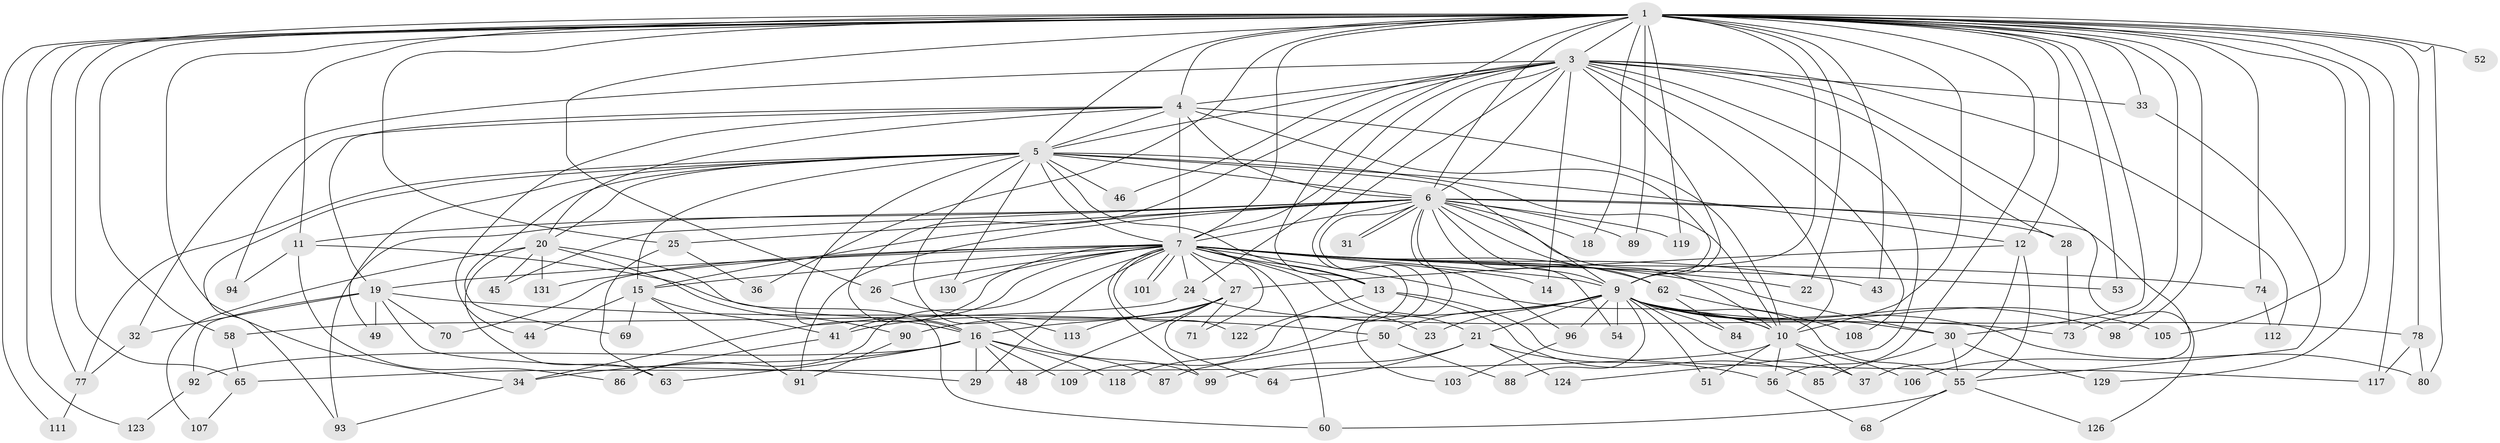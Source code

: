 // Generated by graph-tools (version 1.1) at 2025/51/02/27/25 19:51:48]
// undirected, 96 vertices, 226 edges
graph export_dot {
graph [start="1"]
  node [color=gray90,style=filled];
  1 [super="+2"];
  3 [super="+97"];
  4 [super="+17"];
  5 [super="+115"];
  6 [super="+40"];
  7 [super="+8"];
  9 [super="+81"];
  10 [super="+47"];
  11 [super="+127"];
  12;
  13 [super="+82"];
  14;
  15 [super="+35"];
  16 [super="+38"];
  18;
  19 [super="+72"];
  20 [super="+67"];
  21 [super="+104"];
  22 [super="+79"];
  23;
  24 [super="+114"];
  25;
  26;
  27 [super="+42"];
  28;
  29 [super="+116"];
  30 [super="+61"];
  31;
  32;
  33 [super="+110"];
  34 [super="+57"];
  36;
  37 [super="+39"];
  41;
  43;
  44;
  45;
  46;
  48;
  49;
  50;
  51;
  52 [super="+83"];
  53;
  54;
  55 [super="+59"];
  56 [super="+66"];
  58 [super="+102"];
  60;
  62;
  63 [super="+76"];
  64;
  65;
  68;
  69;
  70;
  71;
  73;
  74 [super="+75"];
  77;
  78 [super="+100"];
  80 [super="+125"];
  84;
  85;
  86 [super="+128"];
  87;
  88;
  89;
  90;
  91 [super="+95"];
  92;
  93 [super="+121"];
  94;
  96;
  98;
  99;
  101;
  103;
  105;
  106;
  107;
  108;
  109;
  111;
  112;
  113;
  117 [super="+120"];
  118;
  119;
  122;
  123;
  124;
  126;
  129;
  130;
  131;
  1 -- 3 [weight=2];
  1 -- 4 [weight=2];
  1 -- 5 [weight=2];
  1 -- 6 [weight=2];
  1 -- 7 [weight=4];
  1 -- 9 [weight=2];
  1 -- 10 [weight=2];
  1 -- 11;
  1 -- 12;
  1 -- 18;
  1 -- 25;
  1 -- 26;
  1 -- 30;
  1 -- 33;
  1 -- 52 [weight=3];
  1 -- 53;
  1 -- 58;
  1 -- 65;
  1 -- 73;
  1 -- 74;
  1 -- 77;
  1 -- 78 [weight=2];
  1 -- 80;
  1 -- 98;
  1 -- 105;
  1 -- 111;
  1 -- 123;
  1 -- 129;
  1 -- 36;
  1 -- 43;
  1 -- 119;
  1 -- 56;
  1 -- 89;
  1 -- 34;
  1 -- 13;
  1 -- 22;
  1 -- 117;
  3 -- 4;
  3 -- 5;
  3 -- 6;
  3 -- 7 [weight=2];
  3 -- 9;
  3 -- 10 [weight=2];
  3 -- 14;
  3 -- 16;
  3 -- 24;
  3 -- 28;
  3 -- 32;
  3 -- 33;
  3 -- 46 [weight=2];
  3 -- 108;
  3 -- 109;
  3 -- 112;
  3 -- 124;
  3 -- 106;
  4 -- 5;
  4 -- 6;
  4 -- 7 [weight=2];
  4 -- 9 [weight=2];
  4 -- 10;
  4 -- 19;
  4 -- 44;
  4 -- 20;
  4 -- 94;
  5 -- 6;
  5 -- 7 [weight=2];
  5 -- 9;
  5 -- 10;
  5 -- 12;
  5 -- 13;
  5 -- 15;
  5 -- 16;
  5 -- 20;
  5 -- 46;
  5 -- 49;
  5 -- 69;
  5 -- 93;
  5 -- 113;
  5 -- 130;
  5 -- 77;
  6 -- 7 [weight=2];
  6 -- 9;
  6 -- 10 [weight=2];
  6 -- 11;
  6 -- 15;
  6 -- 18;
  6 -- 25;
  6 -- 28;
  6 -- 31;
  6 -- 31;
  6 -- 45;
  6 -- 62;
  6 -- 89;
  6 -- 96;
  6 -- 118;
  6 -- 119;
  6 -- 126;
  6 -- 103;
  6 -- 54;
  6 -- 91;
  6 -- 93;
  7 -- 9 [weight=2];
  7 -- 10 [weight=2];
  7 -- 13;
  7 -- 14;
  7 -- 19 [weight=2];
  7 -- 21 [weight=2];
  7 -- 22 [weight=2];
  7 -- 24;
  7 -- 26;
  7 -- 27;
  7 -- 29;
  7 -- 34;
  7 -- 41;
  7 -- 43;
  7 -- 60;
  7 -- 62;
  7 -- 71;
  7 -- 74 [weight=2];
  7 -- 86;
  7 -- 101;
  7 -- 101;
  7 -- 131;
  7 -- 130;
  7 -- 70;
  7 -- 23;
  7 -- 99;
  7 -- 53;
  7 -- 122;
  7 -- 15;
  7 -- 30;
  9 -- 10;
  9 -- 23;
  9 -- 30;
  9 -- 37;
  9 -- 50;
  9 -- 51;
  9 -- 54;
  9 -- 55;
  9 -- 78;
  9 -- 80;
  9 -- 88;
  9 -- 96;
  9 -- 98;
  9 -- 105;
  9 -- 16;
  9 -- 84;
  9 -- 21;
  10 -- 37;
  10 -- 51;
  10 -- 65;
  10 -- 106;
  10 -- 56;
  11 -- 94;
  11 -- 86;
  11 -- 16;
  12 -- 27;
  12 -- 55;
  12 -- 37;
  13 -- 117;
  13 -- 85;
  13 -- 122;
  15 -- 44;
  15 -- 69;
  15 -- 91;
  15 -- 41;
  16 -- 34;
  16 -- 48;
  16 -- 63;
  16 -- 87;
  16 -- 92;
  16 -- 109;
  16 -- 118;
  16 -- 29;
  19 -- 29;
  19 -- 32;
  19 -- 49;
  19 -- 50;
  19 -- 70;
  19 -- 92;
  20 -- 45;
  20 -- 90;
  20 -- 107;
  20 -- 131;
  20 -- 60;
  20 -- 63;
  21 -- 56;
  21 -- 64;
  21 -- 124;
  21 -- 99;
  24 -- 58;
  24 -- 73;
  25 -- 36;
  25 -- 63;
  26 -- 99;
  27 -- 48;
  27 -- 71;
  27 -- 90;
  27 -- 113;
  27 -- 64;
  27 -- 41;
  28 -- 73;
  30 -- 55;
  30 -- 85;
  30 -- 129;
  32 -- 77;
  33 -- 55;
  34 -- 93;
  41 -- 86;
  50 -- 87;
  50 -- 88;
  55 -- 60;
  55 -- 68;
  55 -- 126;
  56 -- 68;
  58 -- 65;
  62 -- 84;
  62 -- 108;
  65 -- 107;
  74 -- 112;
  77 -- 111;
  78 -- 117;
  78 -- 80;
  90 -- 91;
  92 -- 123;
  96 -- 103;
}
